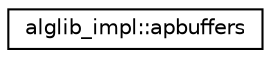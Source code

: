 digraph "Graphical Class Hierarchy"
{
  edge [fontname="Helvetica",fontsize="10",labelfontname="Helvetica",labelfontsize="10"];
  node [fontname="Helvetica",fontsize="10",shape=record];
  rankdir="LR";
  Node0 [label="alglib_impl::apbuffers",height=0.2,width=0.4,color="black", fillcolor="white", style="filled",URL="$structalglib__impl_1_1apbuffers.html"];
}
